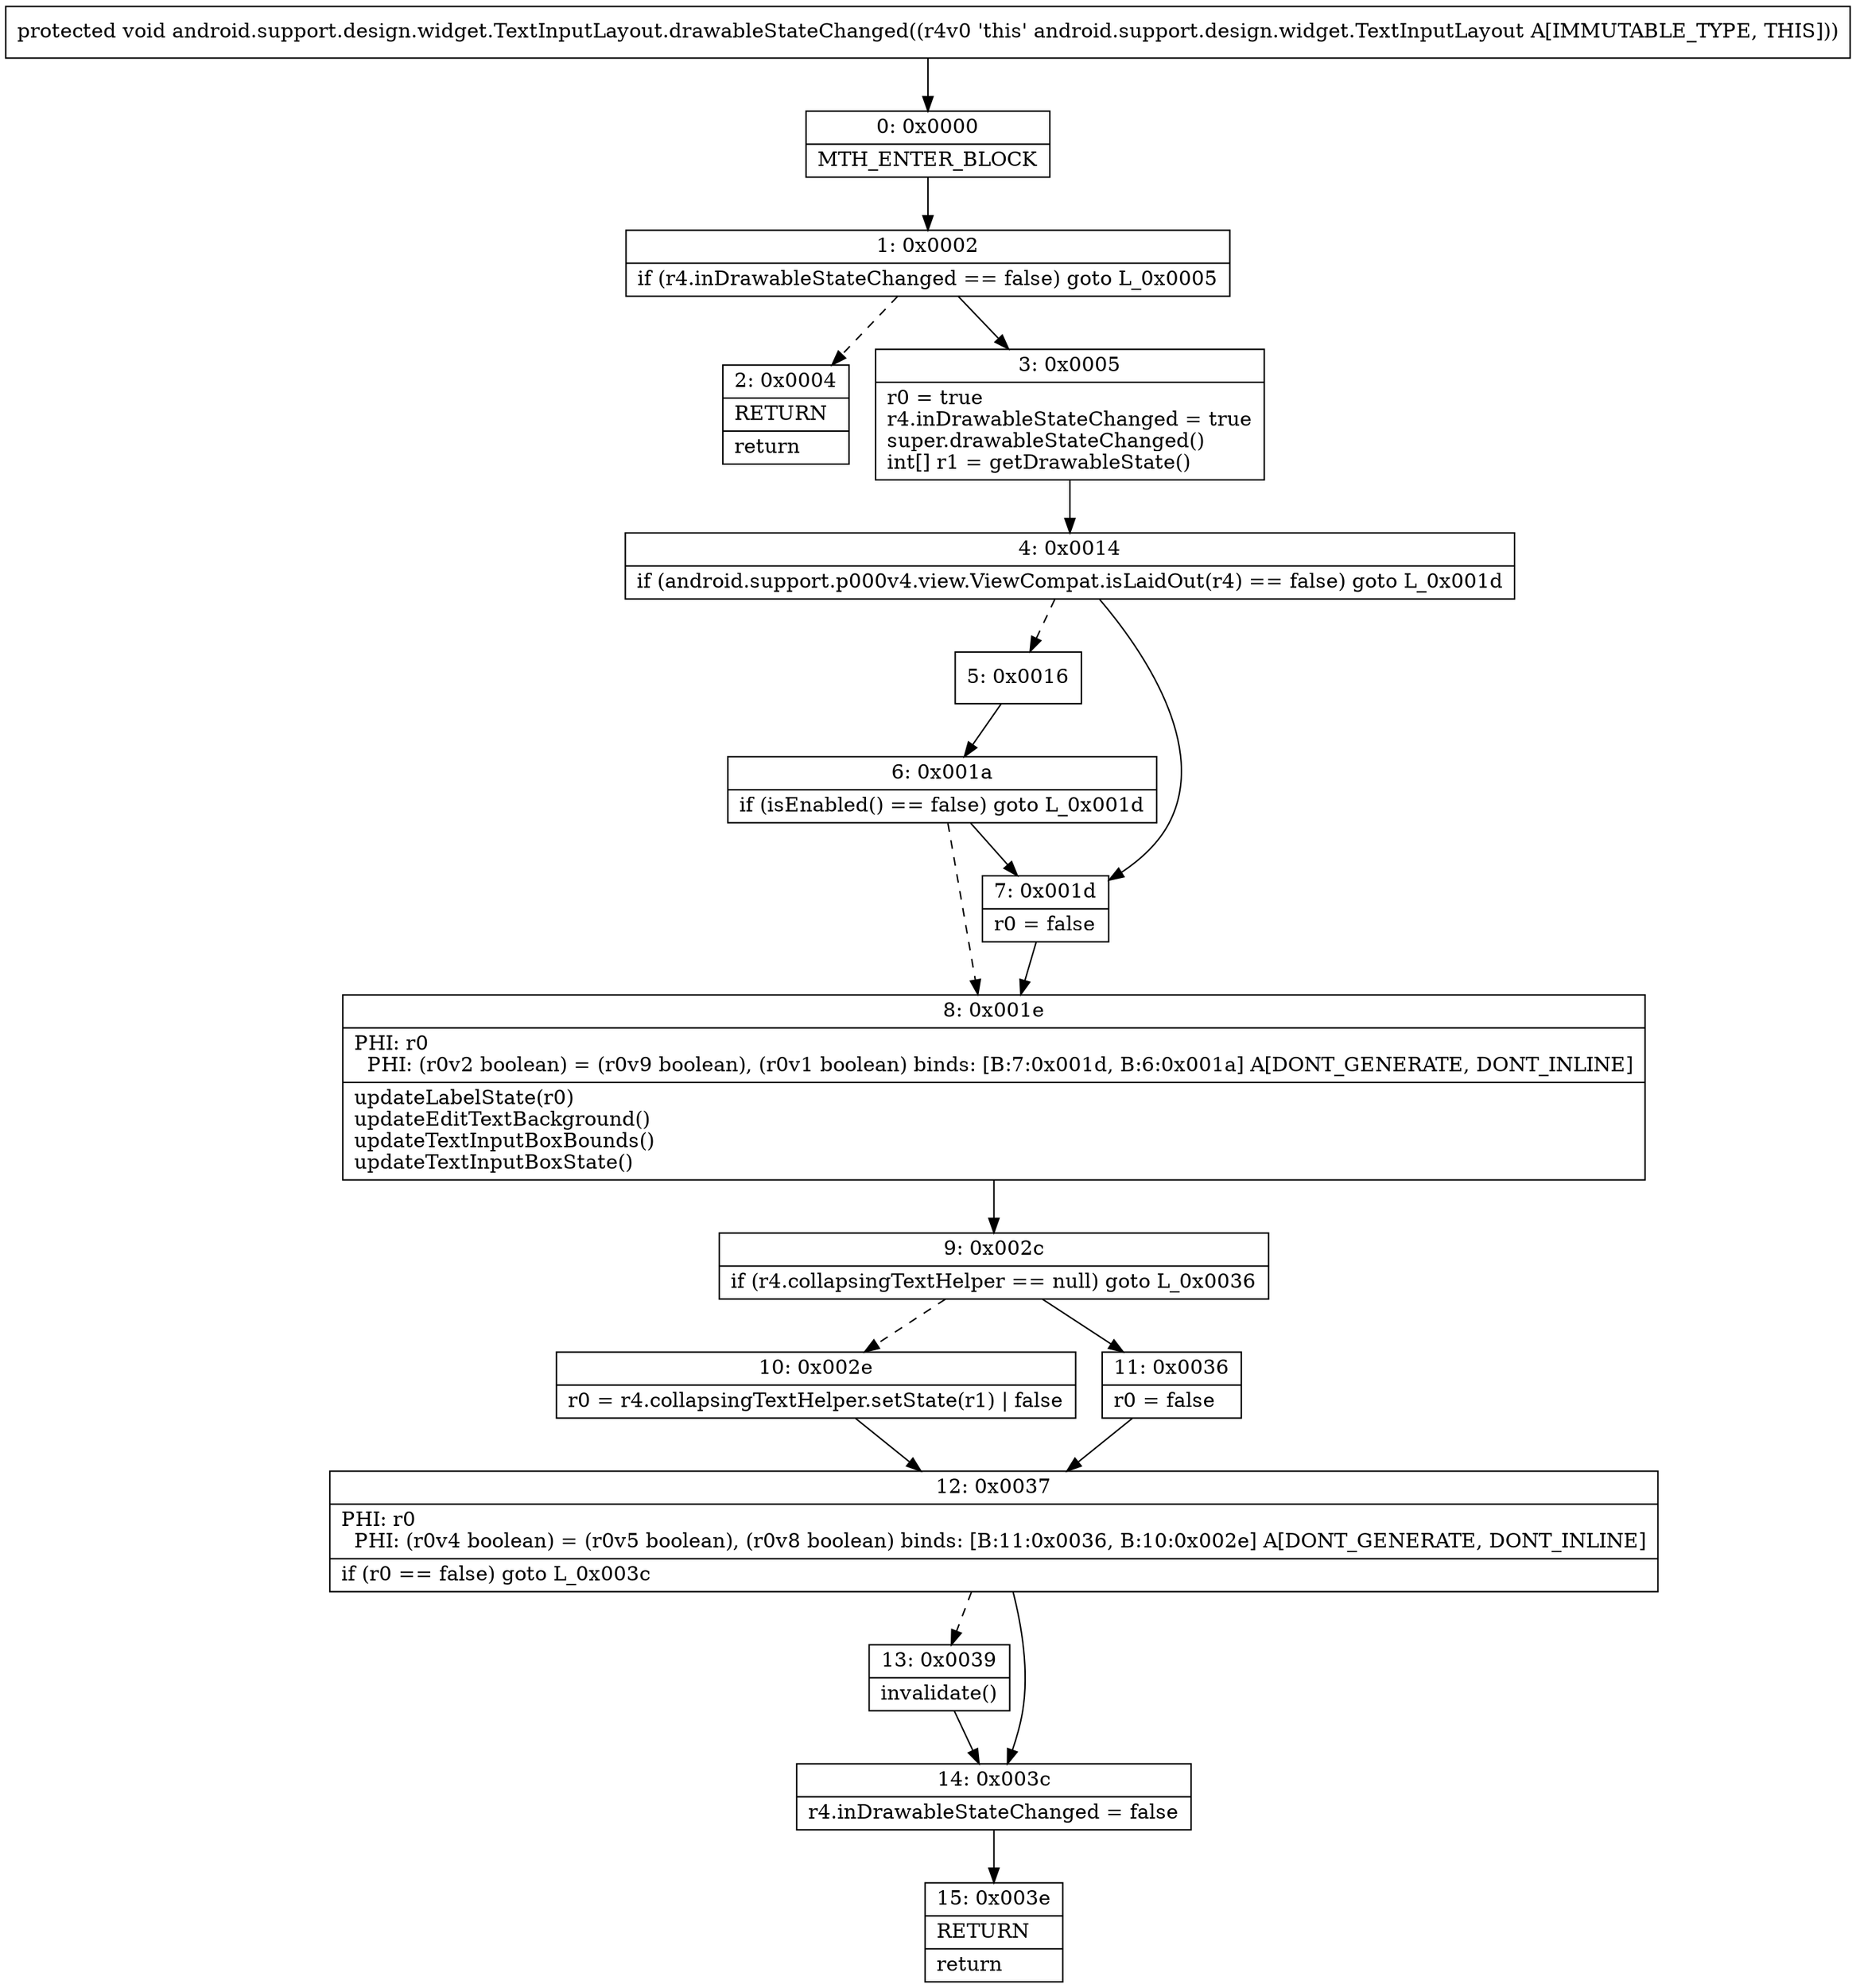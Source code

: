 digraph "CFG forandroid.support.design.widget.TextInputLayout.drawableStateChanged()V" {
Node_0 [shape=record,label="{0\:\ 0x0000|MTH_ENTER_BLOCK\l}"];
Node_1 [shape=record,label="{1\:\ 0x0002|if (r4.inDrawableStateChanged == false) goto L_0x0005\l}"];
Node_2 [shape=record,label="{2\:\ 0x0004|RETURN\l|return\l}"];
Node_3 [shape=record,label="{3\:\ 0x0005|r0 = true\lr4.inDrawableStateChanged = true\lsuper.drawableStateChanged()\lint[] r1 = getDrawableState()\l}"];
Node_4 [shape=record,label="{4\:\ 0x0014|if (android.support.p000v4.view.ViewCompat.isLaidOut(r4) == false) goto L_0x001d\l}"];
Node_5 [shape=record,label="{5\:\ 0x0016}"];
Node_6 [shape=record,label="{6\:\ 0x001a|if (isEnabled() == false) goto L_0x001d\l}"];
Node_7 [shape=record,label="{7\:\ 0x001d|r0 = false\l}"];
Node_8 [shape=record,label="{8\:\ 0x001e|PHI: r0 \l  PHI: (r0v2 boolean) = (r0v9 boolean), (r0v1 boolean) binds: [B:7:0x001d, B:6:0x001a] A[DONT_GENERATE, DONT_INLINE]\l|updateLabelState(r0)\lupdateEditTextBackground()\lupdateTextInputBoxBounds()\lupdateTextInputBoxState()\l}"];
Node_9 [shape=record,label="{9\:\ 0x002c|if (r4.collapsingTextHelper == null) goto L_0x0036\l}"];
Node_10 [shape=record,label="{10\:\ 0x002e|r0 = r4.collapsingTextHelper.setState(r1) \| false\l}"];
Node_11 [shape=record,label="{11\:\ 0x0036|r0 = false\l}"];
Node_12 [shape=record,label="{12\:\ 0x0037|PHI: r0 \l  PHI: (r0v4 boolean) = (r0v5 boolean), (r0v8 boolean) binds: [B:11:0x0036, B:10:0x002e] A[DONT_GENERATE, DONT_INLINE]\l|if (r0 == false) goto L_0x003c\l}"];
Node_13 [shape=record,label="{13\:\ 0x0039|invalidate()\l}"];
Node_14 [shape=record,label="{14\:\ 0x003c|r4.inDrawableStateChanged = false\l}"];
Node_15 [shape=record,label="{15\:\ 0x003e|RETURN\l|return\l}"];
MethodNode[shape=record,label="{protected void android.support.design.widget.TextInputLayout.drawableStateChanged((r4v0 'this' android.support.design.widget.TextInputLayout A[IMMUTABLE_TYPE, THIS])) }"];
MethodNode -> Node_0;
Node_0 -> Node_1;
Node_1 -> Node_2[style=dashed];
Node_1 -> Node_3;
Node_3 -> Node_4;
Node_4 -> Node_5[style=dashed];
Node_4 -> Node_7;
Node_5 -> Node_6;
Node_6 -> Node_7;
Node_6 -> Node_8[style=dashed];
Node_7 -> Node_8;
Node_8 -> Node_9;
Node_9 -> Node_10[style=dashed];
Node_9 -> Node_11;
Node_10 -> Node_12;
Node_11 -> Node_12;
Node_12 -> Node_13[style=dashed];
Node_12 -> Node_14;
Node_13 -> Node_14;
Node_14 -> Node_15;
}

